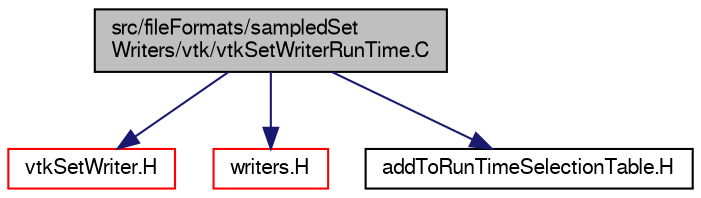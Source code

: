 digraph "src/fileFormats/sampledSetWriters/vtk/vtkSetWriterRunTime.C"
{
  bgcolor="transparent";
  edge [fontname="FreeSans",fontsize="10",labelfontname="FreeSans",labelfontsize="10"];
  node [fontname="FreeSans",fontsize="10",shape=record];
  Node0 [label="src/fileFormats/sampledSet\lWriters/vtk/vtkSetWriterRunTime.C",height=0.2,width=0.4,color="black", fillcolor="grey75", style="filled", fontcolor="black"];
  Node0 -> Node1 [color="midnightblue",fontsize="10",style="solid",fontname="FreeSans"];
  Node1 [label="vtkSetWriter.H",height=0.2,width=0.4,color="red",URL="$a01145.html"];
  Node0 -> Node101 [color="midnightblue",fontsize="10",style="solid",fontname="FreeSans"];
  Node101 [label="writers.H",height=0.2,width=0.4,color="red",URL="$a01160.html"];
  Node0 -> Node105 [color="midnightblue",fontsize="10",style="solid",fontname="FreeSans"];
  Node105 [label="addToRunTimeSelectionTable.H",height=0.2,width=0.4,color="black",URL="$a09263.html",tooltip="Macros for easy insertion into run-time selection tables. "];
}
